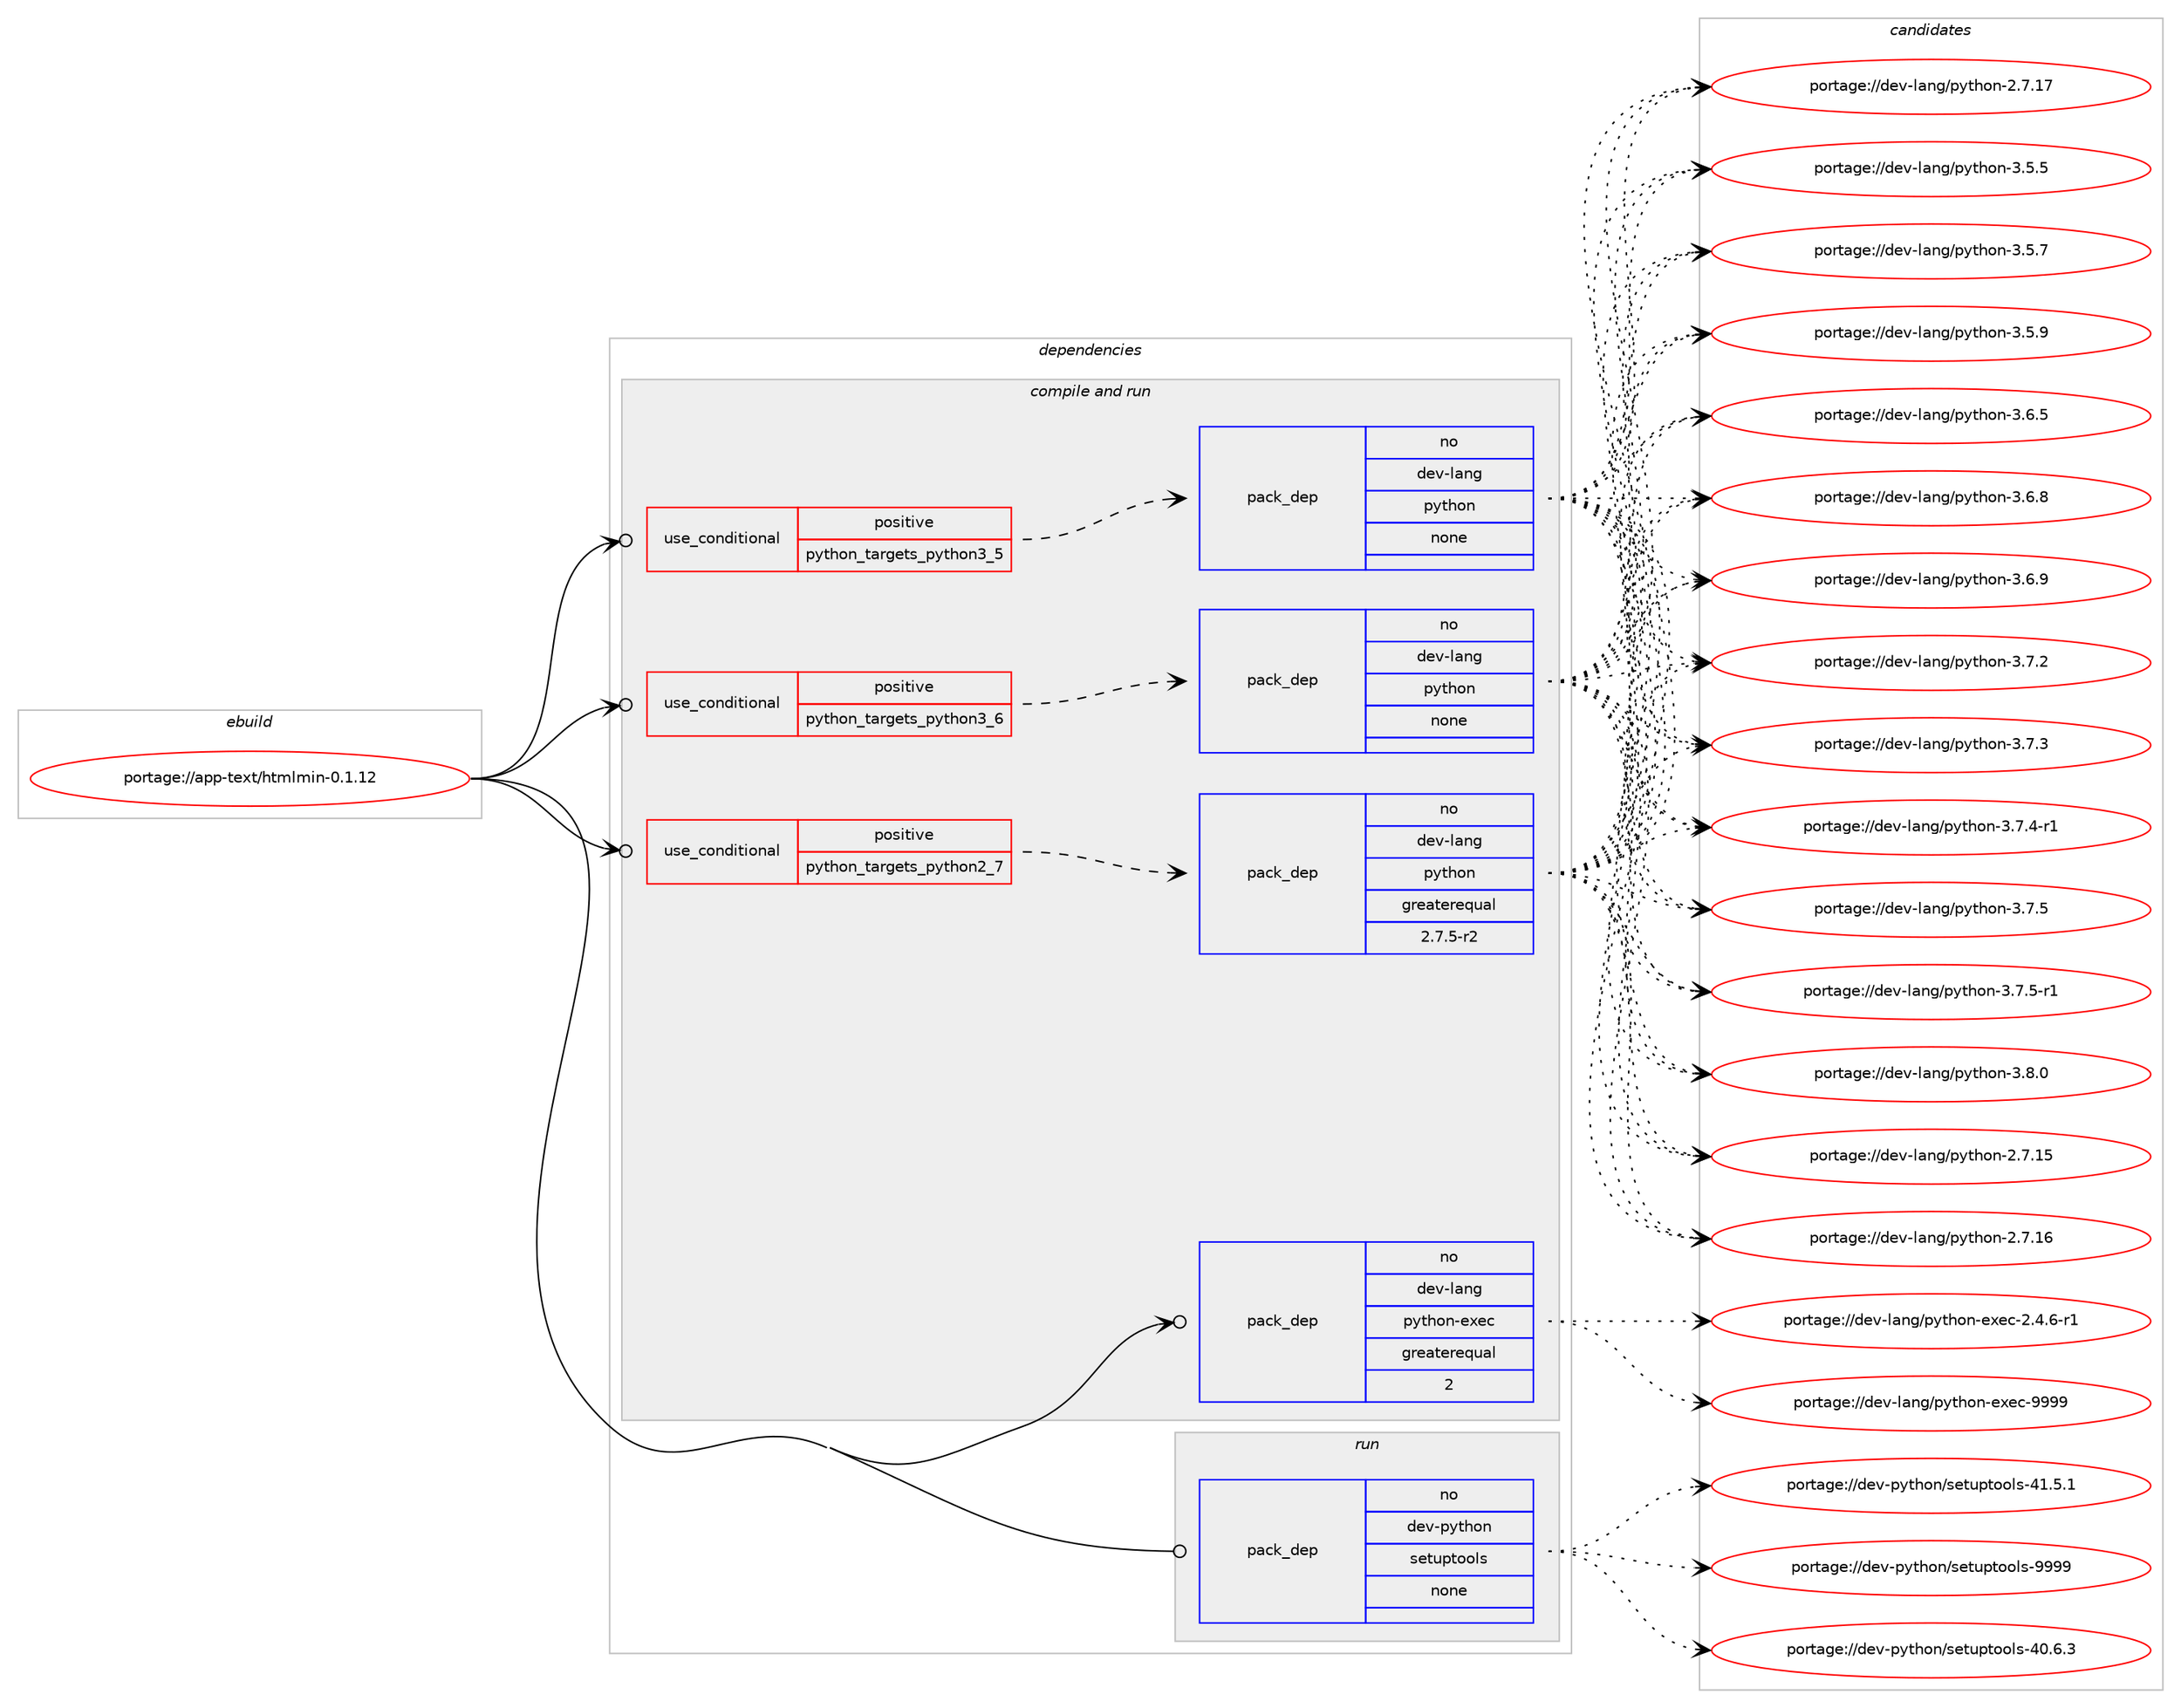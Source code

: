 digraph prolog {

# *************
# Graph options
# *************

newrank=true;
concentrate=true;
compound=true;
graph [rankdir=LR,fontname=Helvetica,fontsize=10,ranksep=1.5];#, ranksep=2.5, nodesep=0.2];
edge  [arrowhead=vee];
node  [fontname=Helvetica,fontsize=10];

# **********
# The ebuild
# **********

subgraph cluster_leftcol {
color=gray;
rank=same;
label=<<i>ebuild</i>>;
id [label="portage://app-text/htmlmin-0.1.12", color=red, width=4, href="../app-text/htmlmin-0.1.12.svg"];
}

# ****************
# The dependencies
# ****************

subgraph cluster_midcol {
color=gray;
label=<<i>dependencies</i>>;
subgraph cluster_compile {
fillcolor="#eeeeee";
style=filled;
label=<<i>compile</i>>;
}
subgraph cluster_compileandrun {
fillcolor="#eeeeee";
style=filled;
label=<<i>compile and run</i>>;
subgraph cond10928 {
dependency44780 [label=<<TABLE BORDER="0" CELLBORDER="1" CELLSPACING="0" CELLPADDING="4"><TR><TD ROWSPAN="3" CELLPADDING="10">use_conditional</TD></TR><TR><TD>positive</TD></TR><TR><TD>python_targets_python2_7</TD></TR></TABLE>>, shape=none, color=red];
subgraph pack33094 {
dependency44781 [label=<<TABLE BORDER="0" CELLBORDER="1" CELLSPACING="0" CELLPADDING="4" WIDTH="220"><TR><TD ROWSPAN="6" CELLPADDING="30">pack_dep</TD></TR><TR><TD WIDTH="110">no</TD></TR><TR><TD>dev-lang</TD></TR><TR><TD>python</TD></TR><TR><TD>greaterequal</TD></TR><TR><TD>2.7.5-r2</TD></TR></TABLE>>, shape=none, color=blue];
}
dependency44780:e -> dependency44781:w [weight=20,style="dashed",arrowhead="vee"];
}
id:e -> dependency44780:w [weight=20,style="solid",arrowhead="odotvee"];
subgraph cond10929 {
dependency44782 [label=<<TABLE BORDER="0" CELLBORDER="1" CELLSPACING="0" CELLPADDING="4"><TR><TD ROWSPAN="3" CELLPADDING="10">use_conditional</TD></TR><TR><TD>positive</TD></TR><TR><TD>python_targets_python3_5</TD></TR></TABLE>>, shape=none, color=red];
subgraph pack33095 {
dependency44783 [label=<<TABLE BORDER="0" CELLBORDER="1" CELLSPACING="0" CELLPADDING="4" WIDTH="220"><TR><TD ROWSPAN="6" CELLPADDING="30">pack_dep</TD></TR><TR><TD WIDTH="110">no</TD></TR><TR><TD>dev-lang</TD></TR><TR><TD>python</TD></TR><TR><TD>none</TD></TR><TR><TD></TD></TR></TABLE>>, shape=none, color=blue];
}
dependency44782:e -> dependency44783:w [weight=20,style="dashed",arrowhead="vee"];
}
id:e -> dependency44782:w [weight=20,style="solid",arrowhead="odotvee"];
subgraph cond10930 {
dependency44784 [label=<<TABLE BORDER="0" CELLBORDER="1" CELLSPACING="0" CELLPADDING="4"><TR><TD ROWSPAN="3" CELLPADDING="10">use_conditional</TD></TR><TR><TD>positive</TD></TR><TR><TD>python_targets_python3_6</TD></TR></TABLE>>, shape=none, color=red];
subgraph pack33096 {
dependency44785 [label=<<TABLE BORDER="0" CELLBORDER="1" CELLSPACING="0" CELLPADDING="4" WIDTH="220"><TR><TD ROWSPAN="6" CELLPADDING="30">pack_dep</TD></TR><TR><TD WIDTH="110">no</TD></TR><TR><TD>dev-lang</TD></TR><TR><TD>python</TD></TR><TR><TD>none</TD></TR><TR><TD></TD></TR></TABLE>>, shape=none, color=blue];
}
dependency44784:e -> dependency44785:w [weight=20,style="dashed",arrowhead="vee"];
}
id:e -> dependency44784:w [weight=20,style="solid",arrowhead="odotvee"];
subgraph pack33097 {
dependency44786 [label=<<TABLE BORDER="0" CELLBORDER="1" CELLSPACING="0" CELLPADDING="4" WIDTH="220"><TR><TD ROWSPAN="6" CELLPADDING="30">pack_dep</TD></TR><TR><TD WIDTH="110">no</TD></TR><TR><TD>dev-lang</TD></TR><TR><TD>python-exec</TD></TR><TR><TD>greaterequal</TD></TR><TR><TD>2</TD></TR></TABLE>>, shape=none, color=blue];
}
id:e -> dependency44786:w [weight=20,style="solid",arrowhead="odotvee"];
}
subgraph cluster_run {
fillcolor="#eeeeee";
style=filled;
label=<<i>run</i>>;
subgraph pack33098 {
dependency44787 [label=<<TABLE BORDER="0" CELLBORDER="1" CELLSPACING="0" CELLPADDING="4" WIDTH="220"><TR><TD ROWSPAN="6" CELLPADDING="30">pack_dep</TD></TR><TR><TD WIDTH="110">no</TD></TR><TR><TD>dev-python</TD></TR><TR><TD>setuptools</TD></TR><TR><TD>none</TD></TR><TR><TD></TD></TR></TABLE>>, shape=none, color=blue];
}
id:e -> dependency44787:w [weight=20,style="solid",arrowhead="odot"];
}
}

# **************
# The candidates
# **************

subgraph cluster_choices {
rank=same;
color=gray;
label=<<i>candidates</i>>;

subgraph choice33094 {
color=black;
nodesep=1;
choiceportage10010111845108971101034711212111610411111045504655464953 [label="portage://dev-lang/python-2.7.15", color=red, width=4,href="../dev-lang/python-2.7.15.svg"];
choiceportage10010111845108971101034711212111610411111045504655464954 [label="portage://dev-lang/python-2.7.16", color=red, width=4,href="../dev-lang/python-2.7.16.svg"];
choiceportage10010111845108971101034711212111610411111045504655464955 [label="portage://dev-lang/python-2.7.17", color=red, width=4,href="../dev-lang/python-2.7.17.svg"];
choiceportage100101118451089711010347112121116104111110455146534653 [label="portage://dev-lang/python-3.5.5", color=red, width=4,href="../dev-lang/python-3.5.5.svg"];
choiceportage100101118451089711010347112121116104111110455146534655 [label="portage://dev-lang/python-3.5.7", color=red, width=4,href="../dev-lang/python-3.5.7.svg"];
choiceportage100101118451089711010347112121116104111110455146534657 [label="portage://dev-lang/python-3.5.9", color=red, width=4,href="../dev-lang/python-3.5.9.svg"];
choiceportage100101118451089711010347112121116104111110455146544653 [label="portage://dev-lang/python-3.6.5", color=red, width=4,href="../dev-lang/python-3.6.5.svg"];
choiceportage100101118451089711010347112121116104111110455146544656 [label="portage://dev-lang/python-3.6.8", color=red, width=4,href="../dev-lang/python-3.6.8.svg"];
choiceportage100101118451089711010347112121116104111110455146544657 [label="portage://dev-lang/python-3.6.9", color=red, width=4,href="../dev-lang/python-3.6.9.svg"];
choiceportage100101118451089711010347112121116104111110455146554650 [label="portage://dev-lang/python-3.7.2", color=red, width=4,href="../dev-lang/python-3.7.2.svg"];
choiceportage100101118451089711010347112121116104111110455146554651 [label="portage://dev-lang/python-3.7.3", color=red, width=4,href="../dev-lang/python-3.7.3.svg"];
choiceportage1001011184510897110103471121211161041111104551465546524511449 [label="portage://dev-lang/python-3.7.4-r1", color=red, width=4,href="../dev-lang/python-3.7.4-r1.svg"];
choiceportage100101118451089711010347112121116104111110455146554653 [label="portage://dev-lang/python-3.7.5", color=red, width=4,href="../dev-lang/python-3.7.5.svg"];
choiceportage1001011184510897110103471121211161041111104551465546534511449 [label="portage://dev-lang/python-3.7.5-r1", color=red, width=4,href="../dev-lang/python-3.7.5-r1.svg"];
choiceportage100101118451089711010347112121116104111110455146564648 [label="portage://dev-lang/python-3.8.0", color=red, width=4,href="../dev-lang/python-3.8.0.svg"];
dependency44781:e -> choiceportage10010111845108971101034711212111610411111045504655464953:w [style=dotted,weight="100"];
dependency44781:e -> choiceportage10010111845108971101034711212111610411111045504655464954:w [style=dotted,weight="100"];
dependency44781:e -> choiceportage10010111845108971101034711212111610411111045504655464955:w [style=dotted,weight="100"];
dependency44781:e -> choiceportage100101118451089711010347112121116104111110455146534653:w [style=dotted,weight="100"];
dependency44781:e -> choiceportage100101118451089711010347112121116104111110455146534655:w [style=dotted,weight="100"];
dependency44781:e -> choiceportage100101118451089711010347112121116104111110455146534657:w [style=dotted,weight="100"];
dependency44781:e -> choiceportage100101118451089711010347112121116104111110455146544653:w [style=dotted,weight="100"];
dependency44781:e -> choiceportage100101118451089711010347112121116104111110455146544656:w [style=dotted,weight="100"];
dependency44781:e -> choiceportage100101118451089711010347112121116104111110455146544657:w [style=dotted,weight="100"];
dependency44781:e -> choiceportage100101118451089711010347112121116104111110455146554650:w [style=dotted,weight="100"];
dependency44781:e -> choiceportage100101118451089711010347112121116104111110455146554651:w [style=dotted,weight="100"];
dependency44781:e -> choiceportage1001011184510897110103471121211161041111104551465546524511449:w [style=dotted,weight="100"];
dependency44781:e -> choiceportage100101118451089711010347112121116104111110455146554653:w [style=dotted,weight="100"];
dependency44781:e -> choiceportage1001011184510897110103471121211161041111104551465546534511449:w [style=dotted,weight="100"];
dependency44781:e -> choiceportage100101118451089711010347112121116104111110455146564648:w [style=dotted,weight="100"];
}
subgraph choice33095 {
color=black;
nodesep=1;
choiceportage10010111845108971101034711212111610411111045504655464953 [label="portage://dev-lang/python-2.7.15", color=red, width=4,href="../dev-lang/python-2.7.15.svg"];
choiceportage10010111845108971101034711212111610411111045504655464954 [label="portage://dev-lang/python-2.7.16", color=red, width=4,href="../dev-lang/python-2.7.16.svg"];
choiceportage10010111845108971101034711212111610411111045504655464955 [label="portage://dev-lang/python-2.7.17", color=red, width=4,href="../dev-lang/python-2.7.17.svg"];
choiceportage100101118451089711010347112121116104111110455146534653 [label="portage://dev-lang/python-3.5.5", color=red, width=4,href="../dev-lang/python-3.5.5.svg"];
choiceportage100101118451089711010347112121116104111110455146534655 [label="portage://dev-lang/python-3.5.7", color=red, width=4,href="../dev-lang/python-3.5.7.svg"];
choiceportage100101118451089711010347112121116104111110455146534657 [label="portage://dev-lang/python-3.5.9", color=red, width=4,href="../dev-lang/python-3.5.9.svg"];
choiceportage100101118451089711010347112121116104111110455146544653 [label="portage://dev-lang/python-3.6.5", color=red, width=4,href="../dev-lang/python-3.6.5.svg"];
choiceportage100101118451089711010347112121116104111110455146544656 [label="portage://dev-lang/python-3.6.8", color=red, width=4,href="../dev-lang/python-3.6.8.svg"];
choiceportage100101118451089711010347112121116104111110455146544657 [label="portage://dev-lang/python-3.6.9", color=red, width=4,href="../dev-lang/python-3.6.9.svg"];
choiceportage100101118451089711010347112121116104111110455146554650 [label="portage://dev-lang/python-3.7.2", color=red, width=4,href="../dev-lang/python-3.7.2.svg"];
choiceportage100101118451089711010347112121116104111110455146554651 [label="portage://dev-lang/python-3.7.3", color=red, width=4,href="../dev-lang/python-3.7.3.svg"];
choiceportage1001011184510897110103471121211161041111104551465546524511449 [label="portage://dev-lang/python-3.7.4-r1", color=red, width=4,href="../dev-lang/python-3.7.4-r1.svg"];
choiceportage100101118451089711010347112121116104111110455146554653 [label="portage://dev-lang/python-3.7.5", color=red, width=4,href="../dev-lang/python-3.7.5.svg"];
choiceportage1001011184510897110103471121211161041111104551465546534511449 [label="portage://dev-lang/python-3.7.5-r1", color=red, width=4,href="../dev-lang/python-3.7.5-r1.svg"];
choiceportage100101118451089711010347112121116104111110455146564648 [label="portage://dev-lang/python-3.8.0", color=red, width=4,href="../dev-lang/python-3.8.0.svg"];
dependency44783:e -> choiceportage10010111845108971101034711212111610411111045504655464953:w [style=dotted,weight="100"];
dependency44783:e -> choiceportage10010111845108971101034711212111610411111045504655464954:w [style=dotted,weight="100"];
dependency44783:e -> choiceportage10010111845108971101034711212111610411111045504655464955:w [style=dotted,weight="100"];
dependency44783:e -> choiceportage100101118451089711010347112121116104111110455146534653:w [style=dotted,weight="100"];
dependency44783:e -> choiceportage100101118451089711010347112121116104111110455146534655:w [style=dotted,weight="100"];
dependency44783:e -> choiceportage100101118451089711010347112121116104111110455146534657:w [style=dotted,weight="100"];
dependency44783:e -> choiceportage100101118451089711010347112121116104111110455146544653:w [style=dotted,weight="100"];
dependency44783:e -> choiceportage100101118451089711010347112121116104111110455146544656:w [style=dotted,weight="100"];
dependency44783:e -> choiceportage100101118451089711010347112121116104111110455146544657:w [style=dotted,weight="100"];
dependency44783:e -> choiceportage100101118451089711010347112121116104111110455146554650:w [style=dotted,weight="100"];
dependency44783:e -> choiceportage100101118451089711010347112121116104111110455146554651:w [style=dotted,weight="100"];
dependency44783:e -> choiceportage1001011184510897110103471121211161041111104551465546524511449:w [style=dotted,weight="100"];
dependency44783:e -> choiceportage100101118451089711010347112121116104111110455146554653:w [style=dotted,weight="100"];
dependency44783:e -> choiceportage1001011184510897110103471121211161041111104551465546534511449:w [style=dotted,weight="100"];
dependency44783:e -> choiceportage100101118451089711010347112121116104111110455146564648:w [style=dotted,weight="100"];
}
subgraph choice33096 {
color=black;
nodesep=1;
choiceportage10010111845108971101034711212111610411111045504655464953 [label="portage://dev-lang/python-2.7.15", color=red, width=4,href="../dev-lang/python-2.7.15.svg"];
choiceportage10010111845108971101034711212111610411111045504655464954 [label="portage://dev-lang/python-2.7.16", color=red, width=4,href="../dev-lang/python-2.7.16.svg"];
choiceportage10010111845108971101034711212111610411111045504655464955 [label="portage://dev-lang/python-2.7.17", color=red, width=4,href="../dev-lang/python-2.7.17.svg"];
choiceportage100101118451089711010347112121116104111110455146534653 [label="portage://dev-lang/python-3.5.5", color=red, width=4,href="../dev-lang/python-3.5.5.svg"];
choiceportage100101118451089711010347112121116104111110455146534655 [label="portage://dev-lang/python-3.5.7", color=red, width=4,href="../dev-lang/python-3.5.7.svg"];
choiceportage100101118451089711010347112121116104111110455146534657 [label="portage://dev-lang/python-3.5.9", color=red, width=4,href="../dev-lang/python-3.5.9.svg"];
choiceportage100101118451089711010347112121116104111110455146544653 [label="portage://dev-lang/python-3.6.5", color=red, width=4,href="../dev-lang/python-3.6.5.svg"];
choiceportage100101118451089711010347112121116104111110455146544656 [label="portage://dev-lang/python-3.6.8", color=red, width=4,href="../dev-lang/python-3.6.8.svg"];
choiceportage100101118451089711010347112121116104111110455146544657 [label="portage://dev-lang/python-3.6.9", color=red, width=4,href="../dev-lang/python-3.6.9.svg"];
choiceportage100101118451089711010347112121116104111110455146554650 [label="portage://dev-lang/python-3.7.2", color=red, width=4,href="../dev-lang/python-3.7.2.svg"];
choiceportage100101118451089711010347112121116104111110455146554651 [label="portage://dev-lang/python-3.7.3", color=red, width=4,href="../dev-lang/python-3.7.3.svg"];
choiceportage1001011184510897110103471121211161041111104551465546524511449 [label="portage://dev-lang/python-3.7.4-r1", color=red, width=4,href="../dev-lang/python-3.7.4-r1.svg"];
choiceportage100101118451089711010347112121116104111110455146554653 [label="portage://dev-lang/python-3.7.5", color=red, width=4,href="../dev-lang/python-3.7.5.svg"];
choiceportage1001011184510897110103471121211161041111104551465546534511449 [label="portage://dev-lang/python-3.7.5-r1", color=red, width=4,href="../dev-lang/python-3.7.5-r1.svg"];
choiceportage100101118451089711010347112121116104111110455146564648 [label="portage://dev-lang/python-3.8.0", color=red, width=4,href="../dev-lang/python-3.8.0.svg"];
dependency44785:e -> choiceportage10010111845108971101034711212111610411111045504655464953:w [style=dotted,weight="100"];
dependency44785:e -> choiceportage10010111845108971101034711212111610411111045504655464954:w [style=dotted,weight="100"];
dependency44785:e -> choiceportage10010111845108971101034711212111610411111045504655464955:w [style=dotted,weight="100"];
dependency44785:e -> choiceportage100101118451089711010347112121116104111110455146534653:w [style=dotted,weight="100"];
dependency44785:e -> choiceportage100101118451089711010347112121116104111110455146534655:w [style=dotted,weight="100"];
dependency44785:e -> choiceportage100101118451089711010347112121116104111110455146534657:w [style=dotted,weight="100"];
dependency44785:e -> choiceportage100101118451089711010347112121116104111110455146544653:w [style=dotted,weight="100"];
dependency44785:e -> choiceportage100101118451089711010347112121116104111110455146544656:w [style=dotted,weight="100"];
dependency44785:e -> choiceportage100101118451089711010347112121116104111110455146544657:w [style=dotted,weight="100"];
dependency44785:e -> choiceportage100101118451089711010347112121116104111110455146554650:w [style=dotted,weight="100"];
dependency44785:e -> choiceportage100101118451089711010347112121116104111110455146554651:w [style=dotted,weight="100"];
dependency44785:e -> choiceportage1001011184510897110103471121211161041111104551465546524511449:w [style=dotted,weight="100"];
dependency44785:e -> choiceportage100101118451089711010347112121116104111110455146554653:w [style=dotted,weight="100"];
dependency44785:e -> choiceportage1001011184510897110103471121211161041111104551465546534511449:w [style=dotted,weight="100"];
dependency44785:e -> choiceportage100101118451089711010347112121116104111110455146564648:w [style=dotted,weight="100"];
}
subgraph choice33097 {
color=black;
nodesep=1;
choiceportage10010111845108971101034711212111610411111045101120101994550465246544511449 [label="portage://dev-lang/python-exec-2.4.6-r1", color=red, width=4,href="../dev-lang/python-exec-2.4.6-r1.svg"];
choiceportage10010111845108971101034711212111610411111045101120101994557575757 [label="portage://dev-lang/python-exec-9999", color=red, width=4,href="../dev-lang/python-exec-9999.svg"];
dependency44786:e -> choiceportage10010111845108971101034711212111610411111045101120101994550465246544511449:w [style=dotted,weight="100"];
dependency44786:e -> choiceportage10010111845108971101034711212111610411111045101120101994557575757:w [style=dotted,weight="100"];
}
subgraph choice33098 {
color=black;
nodesep=1;
choiceportage100101118451121211161041111104711510111611711211611111110811545524846544651 [label="portage://dev-python/setuptools-40.6.3", color=red, width=4,href="../dev-python/setuptools-40.6.3.svg"];
choiceportage100101118451121211161041111104711510111611711211611111110811545524946534649 [label="portage://dev-python/setuptools-41.5.1", color=red, width=4,href="../dev-python/setuptools-41.5.1.svg"];
choiceportage10010111845112121116104111110471151011161171121161111111081154557575757 [label="portage://dev-python/setuptools-9999", color=red, width=4,href="../dev-python/setuptools-9999.svg"];
dependency44787:e -> choiceportage100101118451121211161041111104711510111611711211611111110811545524846544651:w [style=dotted,weight="100"];
dependency44787:e -> choiceportage100101118451121211161041111104711510111611711211611111110811545524946534649:w [style=dotted,weight="100"];
dependency44787:e -> choiceportage10010111845112121116104111110471151011161171121161111111081154557575757:w [style=dotted,weight="100"];
}
}

}
